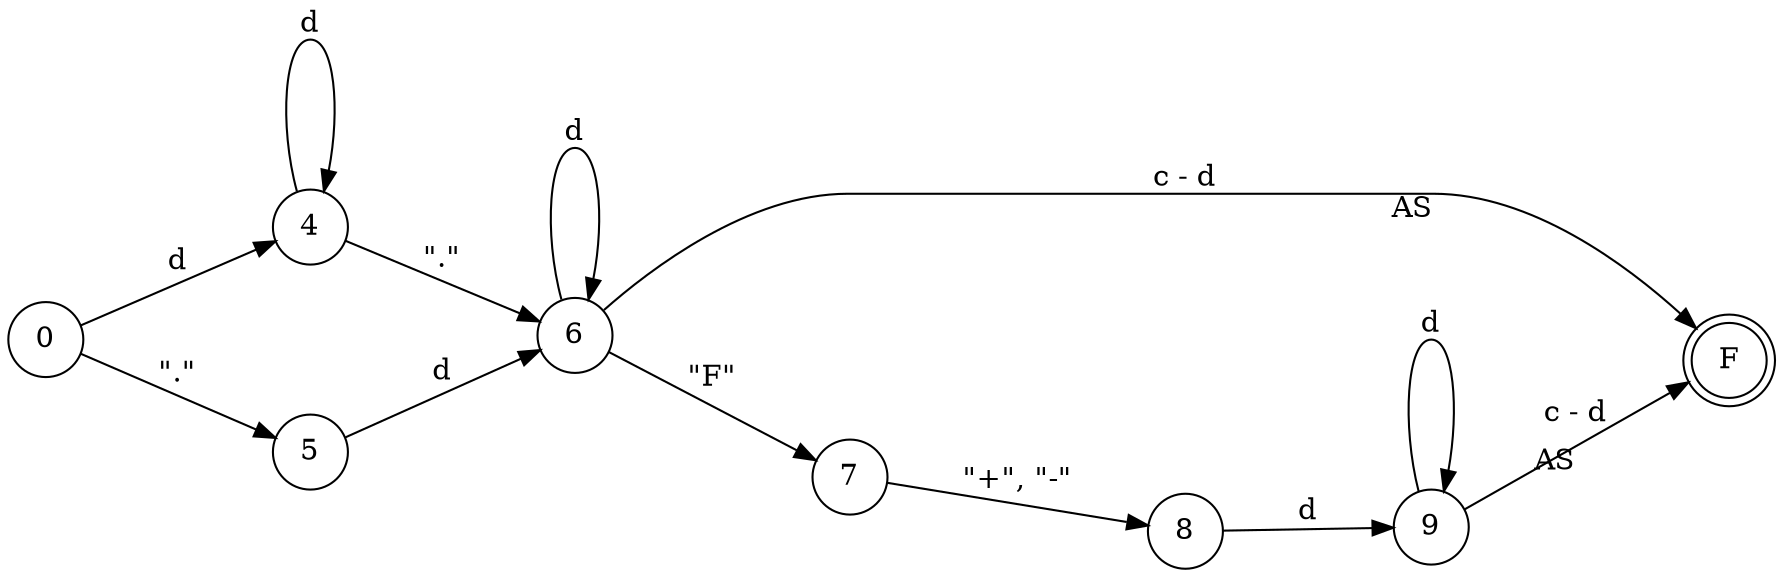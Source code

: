 digraph DFA {
    // Layout más libre y cuadrado
    splines = true;
    overlap = false;
    nodesep = 1;
    ranksep = 1;
    rankdir = LR;
    
    // Estados normales.
    node [shape = circle;];
    
    // Estado de aceptación.
    F [shape = doublecircle;];
    
    0 -> 4 [label = "d";];
    0 -> 5 [label = "\".\"";];
    4 -> 4 [label = "d";];
    4 -> 6 [label = "\".\"";];
    5 -> 6 [label = "d";];
    6 -> 6 [label = "d";];
    6 -> F [label = "c - d"; xlabel = "AS";];
    6 -> 7 [label = "\"F\"";];
    7 -> 8 [label = "\"+\", \"-\"";];
    8 -> 9 [label = "d";];
    9 -> 9 [label = "d";];
    9 -> F [label = "c - d"; xlabel = "AS";];
}